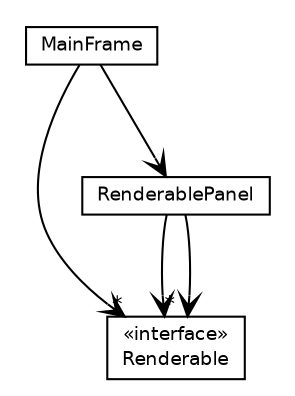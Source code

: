 #!/usr/local/bin/dot
#
# Class diagram 
# Generated by UmlGraph version 4.4 (http://www.spinellis.gr/sw/umlgraph)
#

digraph G {
	edge [fontname="Helvetica",fontsize=10,labelfontname="Helvetica",labelfontsize=10];
	node [fontname="Helvetica",fontsize=10,shape=plaintext];
	// it.apice.sapere.demo.rendering.impl.Renderable
	c18191 [label=<<table border="0" cellborder="1" cellspacing="0" cellpadding="2" port="p" href="./Renderable.html">
		<tr><td><table border="0" cellspacing="0" cellpadding="1">
			<tr><td> &laquo;interface&raquo; </td></tr>
			<tr><td> Renderable </td></tr>
		</table></td></tr>
		</table>>, fontname="Helvetica", fontcolor="black", fontsize=9.0];
	// it.apice.sapere.demo.rendering.impl.MainFrame
	c18192 [label=<<table border="0" cellborder="1" cellspacing="0" cellpadding="2" port="p" href="./MainFrame.html">
		<tr><td><table border="0" cellspacing="0" cellpadding="1">
			<tr><td> MainFrame </td></tr>
		</table></td></tr>
		</table>>, fontname="Helvetica", fontcolor="black", fontsize=9.0];
	// it.apice.sapere.demo.rendering.impl.MainFrame.RenderablePanel
	c18193 [label=<<table border="0" cellborder="1" cellspacing="0" cellpadding="2" port="p" href="./MainFrame.RenderablePanel.html">
		<tr><td><table border="0" cellspacing="0" cellpadding="1">
			<tr><td> RenderablePanel </td></tr>
		</table></td></tr>
		</table>>, fontname="Helvetica", fontcolor="black", fontsize=9.0];
	// it.apice.sapere.demo.rendering.impl.MainFrame NAVASSOC it.apice.sapere.demo.rendering.impl.MainFrame.RenderablePanel
	c18192:p -> c18193:p [taillabel="", label="", headlabel="", fontname="Helvetica", fontcolor="black", fontsize=10.0, color="black", arrowhead=open];
	// it.apice.sapere.demo.rendering.impl.MainFrame NAVASSOC it.apice.sapere.demo.rendering.impl.Renderable
	c18192:p -> c18191:p [taillabel="", label="", headlabel="*", fontname="Helvetica", fontcolor="black", fontsize=10.0, color="black", arrowhead=open];
	// it.apice.sapere.demo.rendering.impl.MainFrame.RenderablePanel NAVASSOC it.apice.sapere.demo.rendering.impl.Renderable
	c18193:p -> c18191:p [taillabel="", label="", headlabel="*", fontname="Helvetica", fontcolor="black", fontsize=10.0, color="black", arrowhead=open];
	// it.apice.sapere.demo.rendering.impl.MainFrame.RenderablePanel NAVASSOC it.apice.sapere.demo.rendering.impl.Renderable
	c18193:p -> c18191:p [taillabel="", label="", headlabel="", fontname="Helvetica", fontcolor="black", fontsize=10.0, color="black", arrowhead=open];
}

